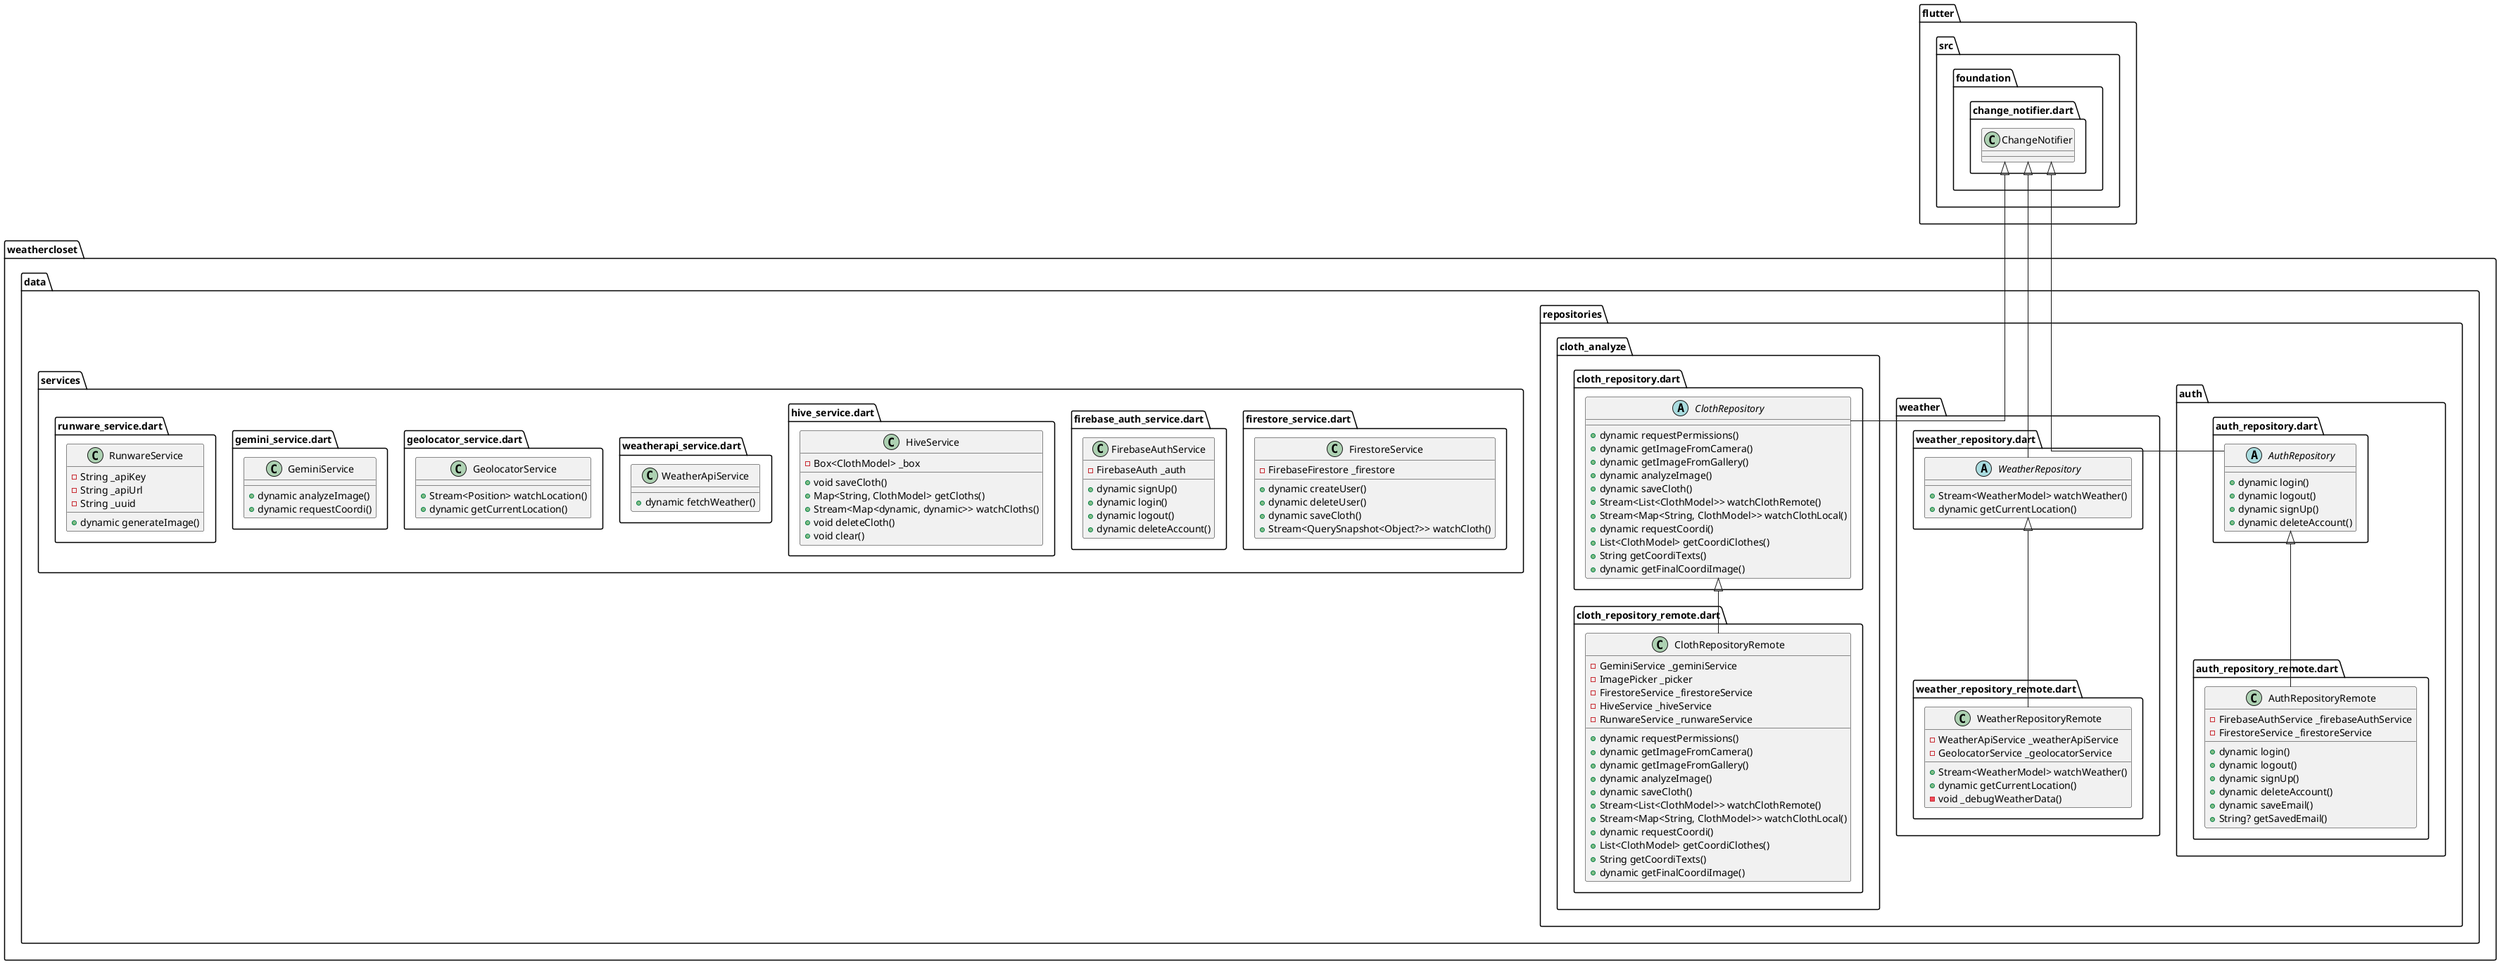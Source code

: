 @startuml
skinparam linetype ortho
set namespaceSeparator ::

abstract class "weathercloset::data::repositories::auth::auth_repository.dart::AuthRepository" {
  +dynamic login()
  +dynamic logout()
  +dynamic signUp()
  +dynamic deleteAccount()
}

"flutter::src::foundation::change_notifier.dart::ChangeNotifier" <|-- "weathercloset::data::repositories::auth::auth_repository.dart::AuthRepository"

class "weathercloset::data::repositories::auth::auth_repository_remote.dart::AuthRepositoryRemote" {
  -FirebaseAuthService _firebaseAuthService
  -FirestoreService _firestoreService
  +dynamic login()
  +dynamic logout()
  +dynamic signUp()
  +dynamic deleteAccount()
  +dynamic saveEmail()
  +String? getSavedEmail()
}

"weathercloset::data::repositories::auth::auth_repository.dart::AuthRepository" <|-- "weathercloset::data::repositories::auth::auth_repository_remote.dart::AuthRepositoryRemote"

class "weathercloset::data::repositories::weather::weather_repository_remote.dart::WeatherRepositoryRemote" {
  -WeatherApiService _weatherApiService
  -GeolocatorService _geolocatorService
  +Stream<WeatherModel> watchWeather()
  +dynamic getCurrentLocation()
  -void _debugWeatherData()
}

"weathercloset::data::repositories::weather::weather_repository.dart::WeatherRepository" <|-- "weathercloset::data::repositories::weather::weather_repository_remote.dart::WeatherRepositoryRemote"

abstract class "weathercloset::data::repositories::weather::weather_repository.dart::WeatherRepository" {
  +Stream<WeatherModel> watchWeather()
  +dynamic getCurrentLocation()
}

"flutter::src::foundation::change_notifier.dart::ChangeNotifier" <|-- "weathercloset::data::repositories::weather::weather_repository.dart::WeatherRepository"

class "weathercloset::data::repositories::cloth_analyze::cloth_repository_remote.dart::ClothRepositoryRemote" {
  -GeminiService _geminiService
  -ImagePicker _picker
  -FirestoreService _firestoreService
  -HiveService _hiveService
  -RunwareService _runwareService
  +dynamic requestPermissions()
  +dynamic getImageFromCamera()
  +dynamic getImageFromGallery()
  +dynamic analyzeImage()
  +dynamic saveCloth()
  +Stream<List<ClothModel>> watchClothRemote()
  +Stream<Map<String, ClothModel>> watchClothLocal()
  +dynamic requestCoordi()
  +List<ClothModel> getCoordiClothes()
  +String getCoordiTexts()
  +dynamic getFinalCoordiImage()
}

"weathercloset::data::repositories::cloth_analyze::cloth_repository.dart::ClothRepository" <|-- "weathercloset::data::repositories::cloth_analyze::cloth_repository_remote.dart::ClothRepositoryRemote"

abstract class "weathercloset::data::repositories::cloth_analyze::cloth_repository.dart::ClothRepository" {
  +dynamic requestPermissions()
  +dynamic getImageFromCamera()
  +dynamic getImageFromGallery()
  +dynamic analyzeImage()
  +dynamic saveCloth()
  +Stream<List<ClothModel>> watchClothRemote()
  +Stream<Map<String, ClothModel>> watchClothLocal()
  +dynamic requestCoordi()
  +List<ClothModel> getCoordiClothes()
  +String getCoordiTexts()
  +dynamic getFinalCoordiImage()
}

"flutter::src::foundation::change_notifier.dart::ChangeNotifier" <|-- "weathercloset::data::repositories::cloth_analyze::cloth_repository.dart::ClothRepository"

class "weathercloset::data::services::firestore_service.dart::FirestoreService" {
  -FirebaseFirestore _firestore
  +dynamic createUser()
  +dynamic deleteUser()
  +dynamic saveCloth()
  +Stream<QuerySnapshot<Object?>> watchCloth()
}

class "weathercloset::data::services::firebase_auth_service.dart::FirebaseAuthService" {
  -FirebaseAuth _auth
  +dynamic signUp()
  +dynamic login()
  +dynamic logout()
  +dynamic deleteAccount()
}

class "weathercloset::data::services::hive_service.dart::HiveService" {
  -Box<ClothModel> _box
  +void saveCloth()
  +Map<String, ClothModel> getCloths()
  +Stream<Map<dynamic, dynamic>> watchCloths()
  +void deleteCloth()
  +void clear()
}

class "weathercloset::data::services::weatherapi_service.dart::WeatherApiService" {
  +dynamic fetchWeather()
}

class "weathercloset::data::services::geolocator_service.dart::GeolocatorService" {
  +Stream<Position> watchLocation()
  +dynamic getCurrentLocation()
}

class "weathercloset::data::services::gemini_service.dart::GeminiService" {
  +dynamic analyzeImage()
  +dynamic requestCoordi()
}

class "weathercloset::data::services::runware_service.dart::RunwareService" {
  -String _apiKey
  -String _apiUrl
  -String _uuid
  +dynamic generateImage()
}


@enduml